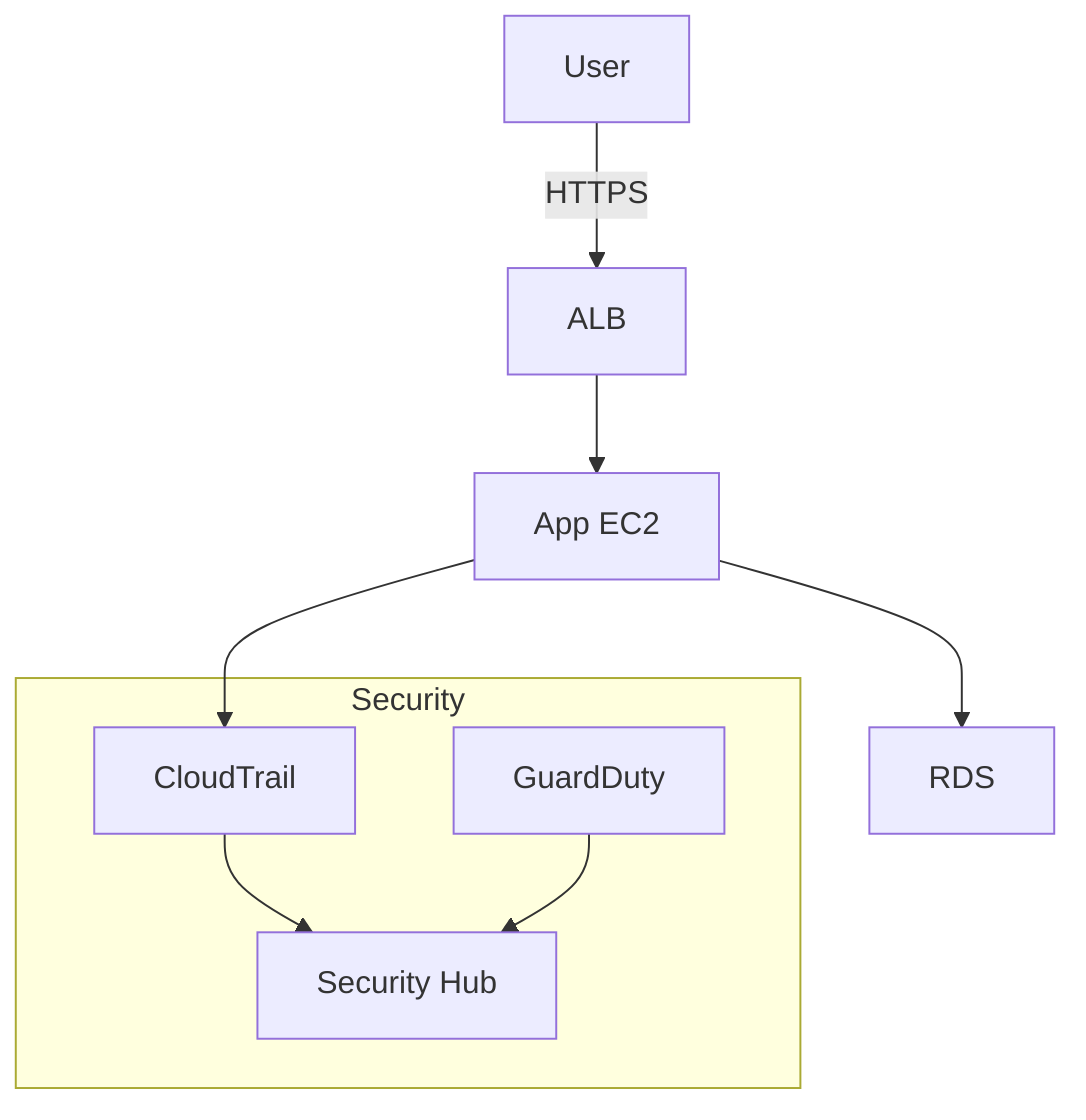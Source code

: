 flowchart TB
  A[User] -->|HTTPS| B[ALB]
  B --> C[App EC2]
  C --> D[RDS]
  subgraph Security
    E[GuardDuty]
    F[Security Hub]
    G[CloudTrail]
  end
  C --> G
  G --> F
  E --> F